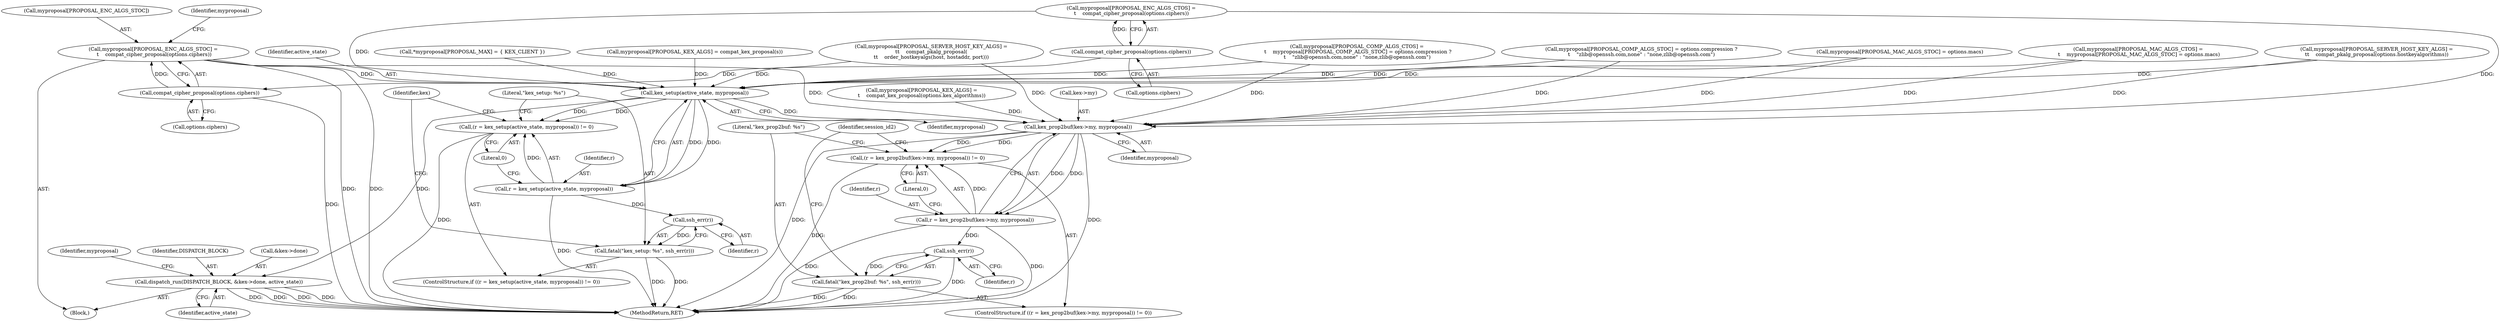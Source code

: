 digraph "0_src_3095060f479b86288e31c79ecbc5131a66bcd2f9_9@array" {
"1000149" [label="(Call,myproposal[PROPOSAL_ENC_ALGS_STOC] =\n \t    compat_cipher_proposal(options.ciphers))"];
"1000153" [label="(Call,compat_cipher_proposal(options.ciphers))"];
"1000145" [label="(Call,compat_cipher_proposal(options.ciphers))"];
"1000249" [label="(Call,kex_setup(active_state, myproposal))"];
"1000246" [label="(Call,(r = kex_setup(active_state, myproposal)) != 0)"];
"1000247" [label="(Call,r = kex_setup(active_state, myproposal))"];
"1000255" [label="(Call,ssh_err(r))"];
"1000253" [label="(Call,fatal(\"kex_setup: %s\", ssh_err(r)))"];
"1000341" [label="(Call,dispatch_run(DISPATCH_BLOCK, &kex->done, active_state))"];
"1000360" [label="(Call,kex_prop2buf(kex->my, myproposal))"];
"1000357" [label="(Call,(r = kex_prop2buf(kex->my, myproposal)) != 0)"];
"1000358" [label="(Call,r = kex_prop2buf(kex->my, myproposal))"];
"1000368" [label="(Call,ssh_err(r))"];
"1000366" [label="(Call,fatal(\"kex_prop2buf: %s\", ssh_err(r)))"];
"1000154" [label="(Call,options.ciphers)"];
"1000135" [label="(Call,myproposal[PROPOSAL_KEX_ALGS] = compat_kex_proposal(s))"];
"1000201" [label="(Call,myproposal[PROPOSAL_SERVER_HOST_KEY_ALGS] =\n\t\t    compat_pkalg_proposal(options.hostkeyalgorithms))"];
"1000371" [label="(Identifier,session_id2)"];
"1000368" [label="(Call,ssh_err(r))"];
"1000246" [label="(Call,(r = kex_setup(active_state, myproposal)) != 0)"];
"1000254" [label="(Literal,\"kex_setup: %s\")"];
"1000217" [label="(Call,myproposal[PROPOSAL_SERVER_HOST_KEY_ALGS] =\n\t\t    compat_pkalg_proposal(\n\t\t    order_hostkeyalgs(host, hostaddr, port)))"];
"1000245" [label="(ControlStructure,if ((r = kex_setup(active_state, myproposal)) != 0))"];
"1000369" [label="(Identifier,r)"];
"1000175" [label="(Call,myproposal[PROPOSAL_MAC_ALGS_STOC] = options.macs)"];
"1000149" [label="(Call,myproposal[PROPOSAL_ENC_ALGS_STOC] =\n \t    compat_cipher_proposal(options.ciphers))"];
"1000249" [label="(Call,kex_setup(active_state, myproposal))"];
"1000109" [label="(Block,)"];
"1000253" [label="(Call,fatal(\"kex_setup: %s\", ssh_err(r)))"];
"1000256" [label="(Identifier,r)"];
"1000361" [label="(Call,kex->my)"];
"1000365" [label="(Literal,0)"];
"1000367" [label="(Literal,\"kex_prop2buf: %s\")"];
"1000342" [label="(Identifier,DISPATCH_BLOCK)"];
"1000364" [label="(Identifier,myproposal)"];
"1000360" [label="(Call,kex_prop2buf(kex->my, myproposal))"];
"1000171" [label="(Call,myproposal[PROPOSAL_MAC_ALGS_CTOS] =\n \t    myproposal[PROPOSAL_MAC_ALGS_STOC] = options.macs)"];
"1000159" [label="(Identifier,myproposal)"];
"1000366" [label="(Call,fatal(\"kex_prop2buf: %s\", ssh_err(r)))"];
"1000357" [label="(Call,(r = kex_prop2buf(kex->my, myproposal)) != 0)"];
"1000145" [label="(Call,compat_cipher_proposal(options.ciphers))"];
"1000252" [label="(Literal,0)"];
"1000161" [label="(Call,myproposal[PROPOSAL_COMP_ALGS_STOC] = options.compression ?\n\t    \"zlib@openssh.com,none\" : \"none,zlib@openssh.com\")"];
"1000348" [label="(Call,myproposal[PROPOSAL_KEX_ALGS] =\n\t    compat_kex_proposal(options.kex_algorithms))"];
"1000358" [label="(Call,r = kex_prop2buf(kex->my, myproposal))"];
"1000153" [label="(Call,compat_cipher_proposal(options.ciphers))"];
"1000250" [label="(Identifier,active_state)"];
"1000150" [label="(Call,myproposal[PROPOSAL_ENC_ALGS_STOC])"];
"1000248" [label="(Identifier,r)"];
"1000356" [label="(ControlStructure,if ((r = kex_prop2buf(kex->my, myproposal)) != 0))"];
"1000258" [label="(Identifier,kex)"];
"1000386" [label="(MethodReturn,RET)"];
"1000341" [label="(Call,dispatch_run(DISPATCH_BLOCK, &kex->done, active_state))"];
"1000146" [label="(Call,options.ciphers)"];
"1000141" [label="(Call,myproposal[PROPOSAL_ENC_ALGS_CTOS] =\n\t    compat_cipher_proposal(options.ciphers))"];
"1000359" [label="(Identifier,r)"];
"1000255" [label="(Call,ssh_err(r))"];
"1000343" [label="(Call,&kex->done)"];
"1000350" [label="(Identifier,myproposal)"];
"1000247" [label="(Call,r = kex_setup(active_state, myproposal))"];
"1000347" [label="(Identifier,active_state)"];
"1000157" [label="(Call,myproposal[PROPOSAL_COMP_ALGS_CTOS] =\n \t    myproposal[PROPOSAL_COMP_ALGS_STOC] = options.compression ?\n\t    \"zlib@openssh.com,none\" : \"none,zlib@openssh.com\")"];
"1000251" [label="(Identifier,myproposal)"];
"1000111" [label="(Call,*myproposal[PROPOSAL_MAX] = { KEX_CLIENT })"];
"1000149" -> "1000109"  [label="AST: "];
"1000149" -> "1000153"  [label="CFG: "];
"1000150" -> "1000149"  [label="AST: "];
"1000153" -> "1000149"  [label="AST: "];
"1000159" -> "1000149"  [label="CFG: "];
"1000149" -> "1000386"  [label="DDG: "];
"1000149" -> "1000386"  [label="DDG: "];
"1000153" -> "1000149"  [label="DDG: "];
"1000149" -> "1000249"  [label="DDG: "];
"1000149" -> "1000360"  [label="DDG: "];
"1000153" -> "1000154"  [label="CFG: "];
"1000154" -> "1000153"  [label="AST: "];
"1000153" -> "1000386"  [label="DDG: "];
"1000145" -> "1000153"  [label="DDG: "];
"1000145" -> "1000141"  [label="AST: "];
"1000145" -> "1000146"  [label="CFG: "];
"1000146" -> "1000145"  [label="AST: "];
"1000141" -> "1000145"  [label="CFG: "];
"1000145" -> "1000141"  [label="DDG: "];
"1000249" -> "1000247"  [label="AST: "];
"1000249" -> "1000251"  [label="CFG: "];
"1000250" -> "1000249"  [label="AST: "];
"1000251" -> "1000249"  [label="AST: "];
"1000247" -> "1000249"  [label="CFG: "];
"1000249" -> "1000246"  [label="DDG: "];
"1000249" -> "1000246"  [label="DDG: "];
"1000249" -> "1000247"  [label="DDG: "];
"1000249" -> "1000247"  [label="DDG: "];
"1000157" -> "1000249"  [label="DDG: "];
"1000217" -> "1000249"  [label="DDG: "];
"1000175" -> "1000249"  [label="DDG: "];
"1000111" -> "1000249"  [label="DDG: "];
"1000135" -> "1000249"  [label="DDG: "];
"1000161" -> "1000249"  [label="DDG: "];
"1000201" -> "1000249"  [label="DDG: "];
"1000171" -> "1000249"  [label="DDG: "];
"1000141" -> "1000249"  [label="DDG: "];
"1000249" -> "1000341"  [label="DDG: "];
"1000249" -> "1000360"  [label="DDG: "];
"1000246" -> "1000245"  [label="AST: "];
"1000246" -> "1000252"  [label="CFG: "];
"1000247" -> "1000246"  [label="AST: "];
"1000252" -> "1000246"  [label="AST: "];
"1000254" -> "1000246"  [label="CFG: "];
"1000258" -> "1000246"  [label="CFG: "];
"1000246" -> "1000386"  [label="DDG: "];
"1000247" -> "1000246"  [label="DDG: "];
"1000248" -> "1000247"  [label="AST: "];
"1000252" -> "1000247"  [label="CFG: "];
"1000247" -> "1000386"  [label="DDG: "];
"1000247" -> "1000255"  [label="DDG: "];
"1000255" -> "1000253"  [label="AST: "];
"1000255" -> "1000256"  [label="CFG: "];
"1000256" -> "1000255"  [label="AST: "];
"1000253" -> "1000255"  [label="CFG: "];
"1000255" -> "1000253"  [label="DDG: "];
"1000253" -> "1000245"  [label="AST: "];
"1000254" -> "1000253"  [label="AST: "];
"1000258" -> "1000253"  [label="CFG: "];
"1000253" -> "1000386"  [label="DDG: "];
"1000253" -> "1000386"  [label="DDG: "];
"1000341" -> "1000109"  [label="AST: "];
"1000341" -> "1000347"  [label="CFG: "];
"1000342" -> "1000341"  [label="AST: "];
"1000343" -> "1000341"  [label="AST: "];
"1000347" -> "1000341"  [label="AST: "];
"1000350" -> "1000341"  [label="CFG: "];
"1000341" -> "1000386"  [label="DDG: "];
"1000341" -> "1000386"  [label="DDG: "];
"1000341" -> "1000386"  [label="DDG: "];
"1000341" -> "1000386"  [label="DDG: "];
"1000360" -> "1000358"  [label="AST: "];
"1000360" -> "1000364"  [label="CFG: "];
"1000361" -> "1000360"  [label="AST: "];
"1000364" -> "1000360"  [label="AST: "];
"1000358" -> "1000360"  [label="CFG: "];
"1000360" -> "1000386"  [label="DDG: "];
"1000360" -> "1000386"  [label="DDG: "];
"1000360" -> "1000357"  [label="DDG: "];
"1000360" -> "1000357"  [label="DDG: "];
"1000360" -> "1000358"  [label="DDG: "];
"1000360" -> "1000358"  [label="DDG: "];
"1000348" -> "1000360"  [label="DDG: "];
"1000157" -> "1000360"  [label="DDG: "];
"1000217" -> "1000360"  [label="DDG: "];
"1000175" -> "1000360"  [label="DDG: "];
"1000161" -> "1000360"  [label="DDG: "];
"1000201" -> "1000360"  [label="DDG: "];
"1000171" -> "1000360"  [label="DDG: "];
"1000141" -> "1000360"  [label="DDG: "];
"1000357" -> "1000356"  [label="AST: "];
"1000357" -> "1000365"  [label="CFG: "];
"1000358" -> "1000357"  [label="AST: "];
"1000365" -> "1000357"  [label="AST: "];
"1000367" -> "1000357"  [label="CFG: "];
"1000371" -> "1000357"  [label="CFG: "];
"1000357" -> "1000386"  [label="DDG: "];
"1000358" -> "1000357"  [label="DDG: "];
"1000359" -> "1000358"  [label="AST: "];
"1000365" -> "1000358"  [label="CFG: "];
"1000358" -> "1000386"  [label="DDG: "];
"1000358" -> "1000386"  [label="DDG: "];
"1000358" -> "1000368"  [label="DDG: "];
"1000368" -> "1000366"  [label="AST: "];
"1000368" -> "1000369"  [label="CFG: "];
"1000369" -> "1000368"  [label="AST: "];
"1000366" -> "1000368"  [label="CFG: "];
"1000368" -> "1000386"  [label="DDG: "];
"1000368" -> "1000366"  [label="DDG: "];
"1000366" -> "1000356"  [label="AST: "];
"1000367" -> "1000366"  [label="AST: "];
"1000371" -> "1000366"  [label="CFG: "];
"1000366" -> "1000386"  [label="DDG: "];
"1000366" -> "1000386"  [label="DDG: "];
}
